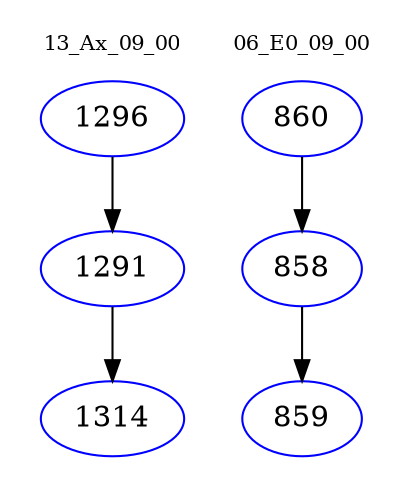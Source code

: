 digraph{
subgraph cluster_0 {
color = white
label = "13_Ax_09_00";
fontsize=10;
T0_1296 [label="1296", color="blue"]
T0_1296 -> T0_1291 [color="black"]
T0_1291 [label="1291", color="blue"]
T0_1291 -> T0_1314 [color="black"]
T0_1314 [label="1314", color="blue"]
}
subgraph cluster_1 {
color = white
label = "06_E0_09_00";
fontsize=10;
T1_860 [label="860", color="blue"]
T1_860 -> T1_858 [color="black"]
T1_858 [label="858", color="blue"]
T1_858 -> T1_859 [color="black"]
T1_859 [label="859", color="blue"]
}
}
